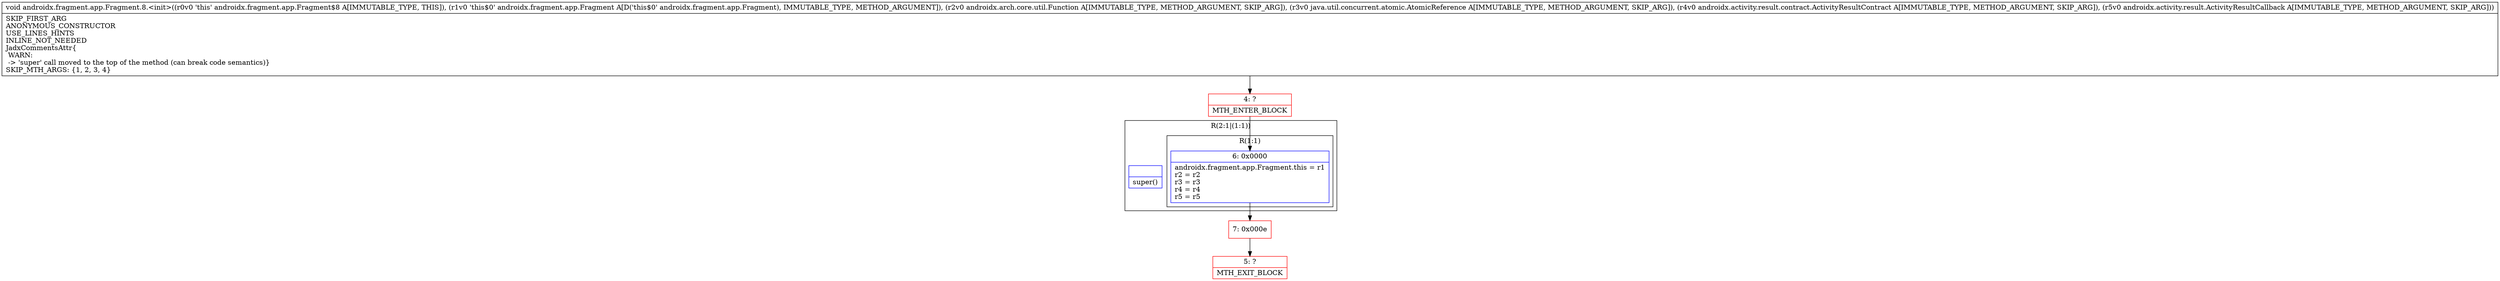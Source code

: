 digraph "CFG forandroidx.fragment.app.Fragment.8.\<init\>(Landroidx\/fragment\/app\/Fragment;Landroidx\/arch\/core\/util\/Function;Ljava\/util\/concurrent\/atomic\/AtomicReference;Landroidx\/activity\/result\/contract\/ActivityResultContract;Landroidx\/activity\/result\/ActivityResultCallback;)V" {
subgraph cluster_Region_1677812501 {
label = "R(2:1|(1:1))";
node [shape=record,color=blue];
Node_InsnContainer_2099325159 [shape=record,label="{|super()\l}"];
subgraph cluster_Region_1359534470 {
label = "R(1:1)";
node [shape=record,color=blue];
Node_6 [shape=record,label="{6\:\ 0x0000|androidx.fragment.app.Fragment.this = r1\lr2 = r2\lr3 = r3\lr4 = r4\lr5 = r5\l}"];
}
}
Node_4 [shape=record,color=red,label="{4\:\ ?|MTH_ENTER_BLOCK\l}"];
Node_7 [shape=record,color=red,label="{7\:\ 0x000e}"];
Node_5 [shape=record,color=red,label="{5\:\ ?|MTH_EXIT_BLOCK\l}"];
MethodNode[shape=record,label="{void androidx.fragment.app.Fragment.8.\<init\>((r0v0 'this' androidx.fragment.app.Fragment$8 A[IMMUTABLE_TYPE, THIS]), (r1v0 'this$0' androidx.fragment.app.Fragment A[D('this$0' androidx.fragment.app.Fragment), IMMUTABLE_TYPE, METHOD_ARGUMENT]), (r2v0 androidx.arch.core.util.Function A[IMMUTABLE_TYPE, METHOD_ARGUMENT, SKIP_ARG]), (r3v0 java.util.concurrent.atomic.AtomicReference A[IMMUTABLE_TYPE, METHOD_ARGUMENT, SKIP_ARG]), (r4v0 androidx.activity.result.contract.ActivityResultContract A[IMMUTABLE_TYPE, METHOD_ARGUMENT, SKIP_ARG]), (r5v0 androidx.activity.result.ActivityResultCallback A[IMMUTABLE_TYPE, METHOD_ARGUMENT, SKIP_ARG]))  | SKIP_FIRST_ARG\lANONYMOUS_CONSTRUCTOR\lUSE_LINES_HINTS\lINLINE_NOT_NEEDED\lJadxCommentsAttr\{\l WARN: \l \-\> 'super' call moved to the top of the method (can break code semantics)\}\lSKIP_MTH_ARGS: \{1, 2, 3, 4\}\l}"];
MethodNode -> Node_4;Node_6 -> Node_7;
Node_4 -> Node_6;
Node_7 -> Node_5;
}

